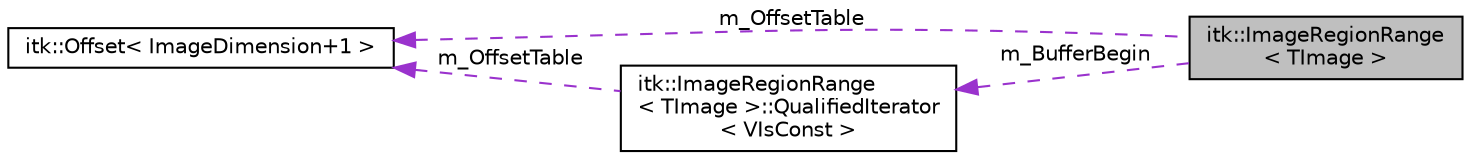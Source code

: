 digraph "itk::ImageRegionRange&lt; TImage &gt;"
{
 // LATEX_PDF_SIZE
  edge [fontname="Helvetica",fontsize="10",labelfontname="Helvetica",labelfontsize="10"];
  node [fontname="Helvetica",fontsize="10",shape=record];
  rankdir="LR";
  Node1 [label="itk::ImageRegionRange\l\< TImage \>",height=0.2,width=0.4,color="black", fillcolor="grey75", style="filled", fontcolor="black",tooltip=" "];
  Node2 -> Node1 [dir="back",color="darkorchid3",fontsize="10",style="dashed",label=" m_BufferBegin" ,fontname="Helvetica"];
  Node2 [label="itk::ImageRegionRange\l\< TImage \>::QualifiedIterator\l\< VIsConst \>",height=0.2,width=0.4,color="black", fillcolor="white", style="filled",URL="$classitk_1_1ImageRegionRange_1_1QualifiedIterator.html",tooltip=" "];
  Node3 -> Node2 [dir="back",color="darkorchid3",fontsize="10",style="dashed",label=" m_OffsetTable" ,fontname="Helvetica"];
  Node3 [label="itk::Offset\< ImageDimension+1 \>",height=0.2,width=0.4,color="black", fillcolor="white", style="filled",URL="$structitk_1_1Offset.html",tooltip=" "];
  Node3 -> Node1 [dir="back",color="darkorchid3",fontsize="10",style="dashed",label=" m_OffsetTable" ,fontname="Helvetica"];
}
